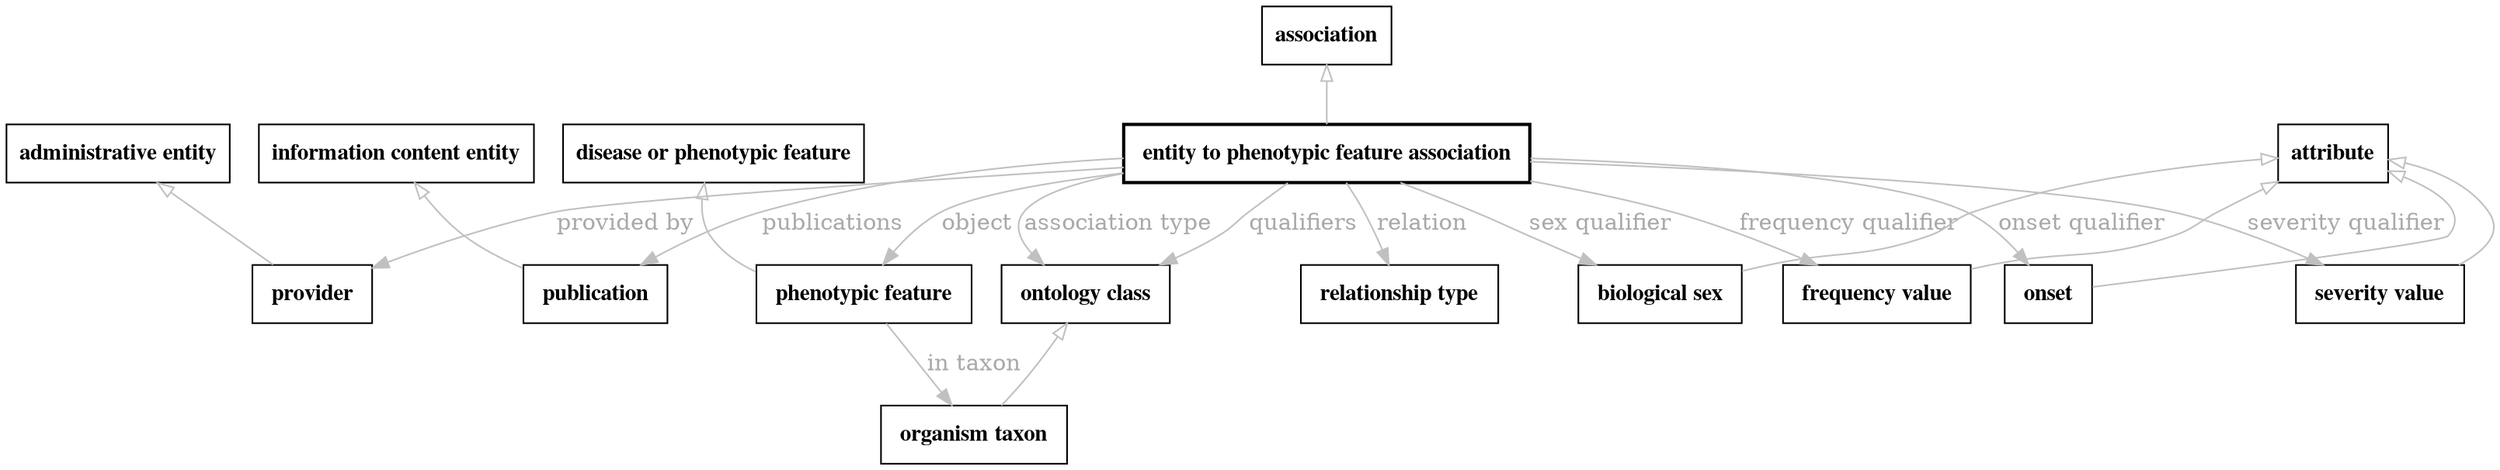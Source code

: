 // biolink model
digraph {
	graph [fontsize=32 penwidth=5]
	node [color=black fontname="times bold" shape=rectangle]
	edge [color=gray fontcolor=darkgray]
	"entity to phenotypic feature association" [label=" entity to phenotypic feature association " style=bold]
	association -> "entity to phenotypic feature association" [label="" arrowtail=onormal dir=back]
	"entity to phenotypic feature association" -> provider [label="provided by"]
	provider [label=" provider " style=solid]
	"administrative entity" -> provider [label="" arrowtail=onormal dir=back]
	"entity to phenotypic feature association" -> publication [label=publications]
	publication [label=" publication " style=solid]
	"information content entity" -> publication [label="" arrowtail=onormal dir=back]
	"entity to phenotypic feature association" -> "ontology class" [label=qualifiers]
	"ontology class" [label=" ontology class " style=solid]
	"entity to phenotypic feature association" -> "phenotypic feature" [label=object]
	"phenotypic feature" [label=" phenotypic feature " style=solid]
	"disease or phenotypic feature" -> "phenotypic feature" [label="" arrowtail=onormal dir=back]
	"phenotypic feature" -> "organism taxon" [label="in taxon"]
	"organism taxon" [label=" organism taxon " style=solid]
	"ontology class" -> "organism taxon" [label="" arrowtail=onormal dir=back]
	"entity to phenotypic feature association" -> "relationship type" [label=relation]
	"relationship type" [label=" relationship type " style=solid]
	"entity to phenotypic feature association" -> "ontology class" [label="association type"]
	"entity to phenotypic feature association" -> "biological sex" [label="sex qualifier"]
	"biological sex" [label=" biological sex " style=solid]
	attribute -> "biological sex" [label="" arrowtail=onormal dir=back]
	"entity to phenotypic feature association" -> onset [label="onset qualifier"]
	onset [label=" onset " style=solid]
	attribute -> onset [label="" arrowtail=onormal dir=back]
	"entity to phenotypic feature association" -> "severity value" [label="severity qualifier"]
	"severity value" [label=" severity value " style=solid]
	attribute -> "severity value" [label="" arrowtail=onormal dir=back]
	"entity to phenotypic feature association" -> "frequency value" [label="frequency qualifier"]
	"frequency value" [label=" frequency value " style=solid]
	attribute -> "frequency value" [label="" arrowtail=onormal dir=back]
}
